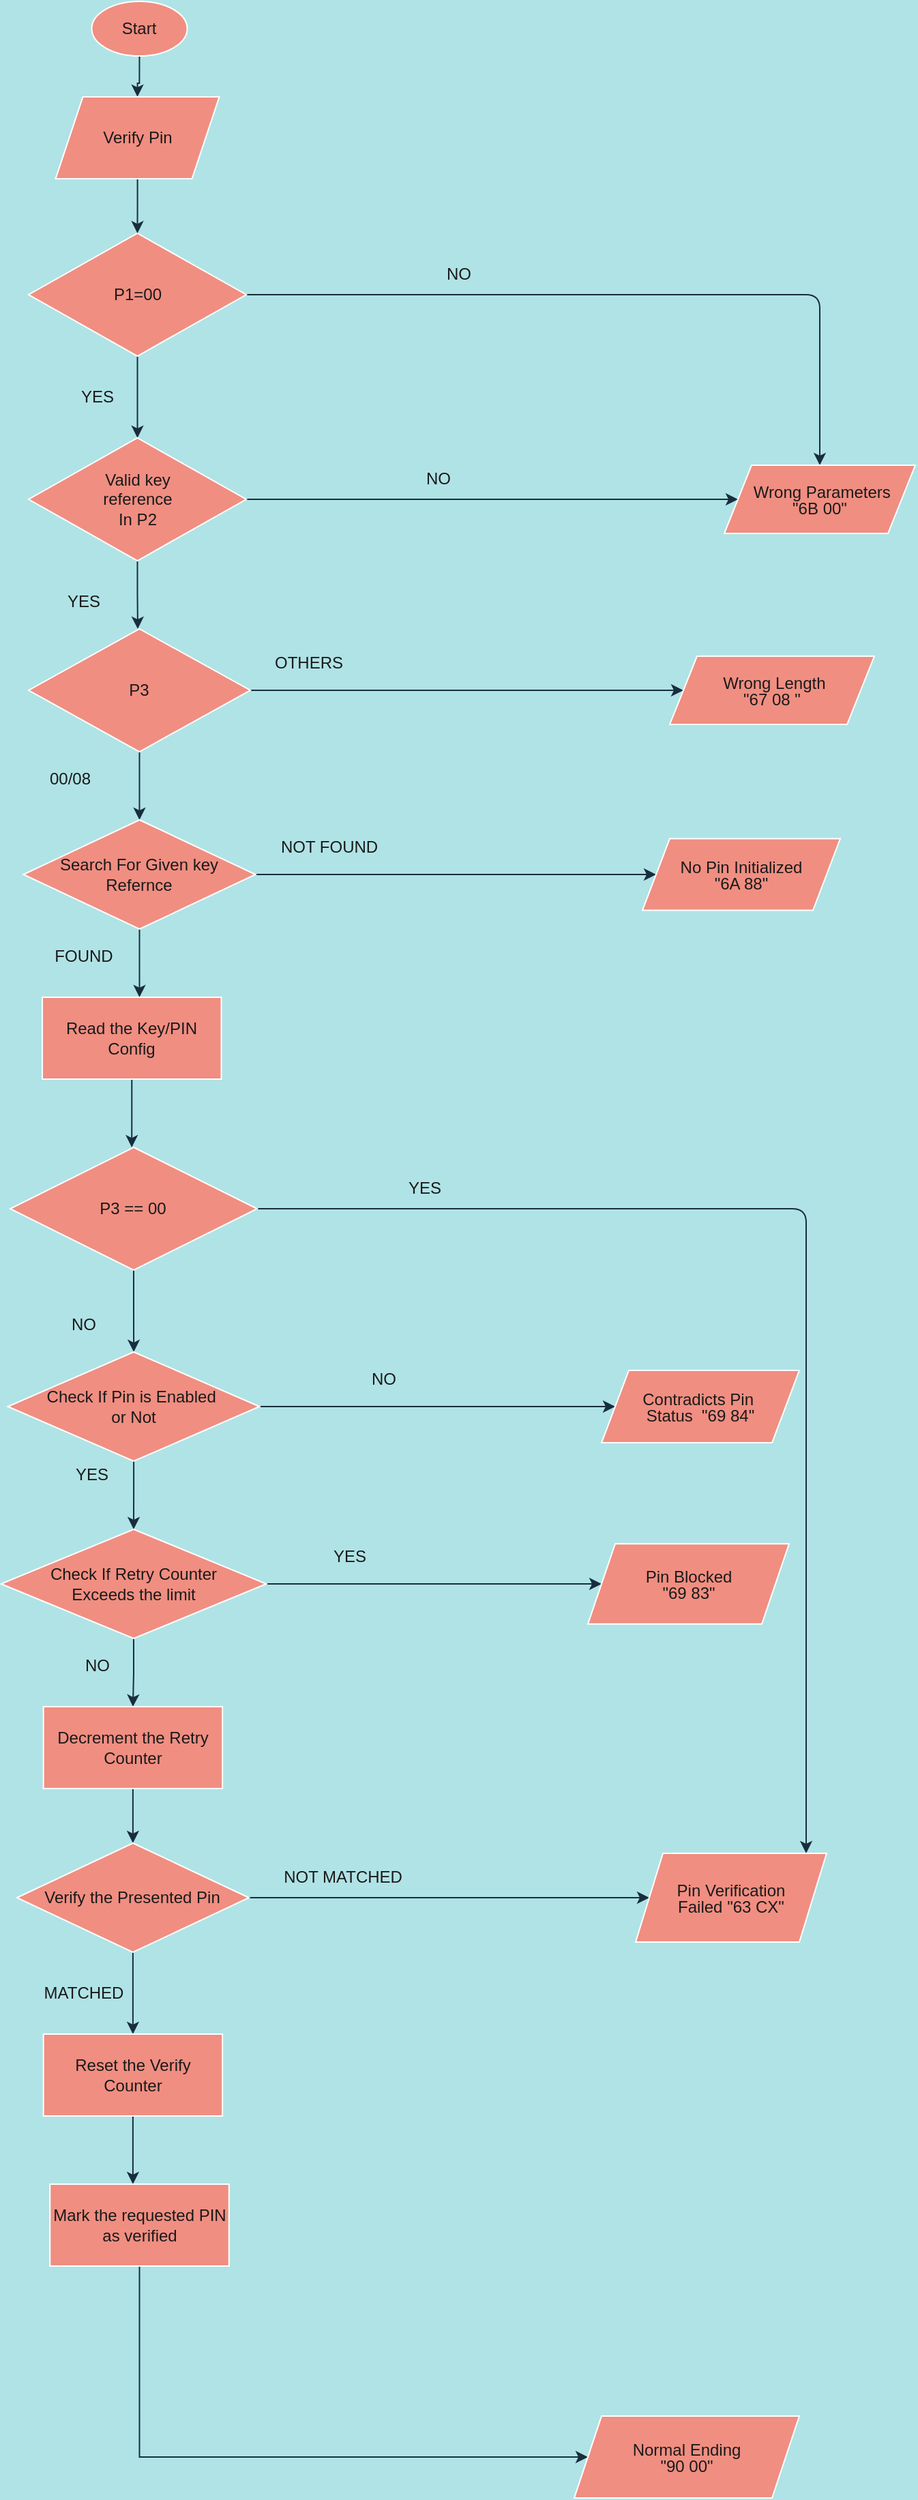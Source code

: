 <mxfile version="19.0.2" type="device"><diagram id="wH3V57ILsb_d1sSMPn5T" name="Page-1"><mxGraphModel dx="868" dy="1653" grid="1" gridSize="10" guides="1" tooltips="1" connect="1" arrows="1" fold="1" page="1" pageScale="1" pageWidth="850" pageHeight="1100" background="#B0E3E6" math="0" shadow="0"><root><mxCell id="0"/><mxCell id="1" parent="0"/><mxCell id="nigBYcQ2IU5iT01ZjO81-74" style="edgeStyle=orthogonalEdgeStyle;rounded=0;orthogonalLoop=1;jettySize=auto;html=1;entryX=0.5;entryY=0;entryDx=0;entryDy=0;strokeColor=#182E3E;fontColor=#1A1A1A;labelBackgroundColor=#B0E3E6;" parent="1" source="JclT7R25nVq0ia1mHHHF-3" target="nigBYcQ2IU5iT01ZjO81-73" edge="1"><mxGeometry relative="1" as="geometry"/></mxCell><mxCell id="JclT7R25nVq0ia1mHHHF-3" value="Start" style="ellipse;whiteSpace=wrap;html=1;fillColor=#F08E81;strokeColor=#FFFFFF;fontColor=#1A1A1A;" parent="1" vertex="1"><mxGeometry x="226.24" y="-40" width="70" height="40" as="geometry"/></mxCell><mxCell id="hLlPCf7oOf6aI9GhpU2K-47" value="" style="edgeStyle=orthogonalEdgeStyle;rounded=0;orthogonalLoop=1;jettySize=auto;html=1;strokeColor=#182E3E;fontColor=#1A1A1A;labelBackgroundColor=#B0E3E6;" parent="1" source="JclT7R25nVq0ia1mHHHF-4" target="hLlPCf7oOf6aI9GhpU2K-6" edge="1"><mxGeometry relative="1" as="geometry"/></mxCell><mxCell id="Z0FhEFa15uM0Oh3Cti5L-8" style="edgeStyle=orthogonalEdgeStyle;curved=0;rounded=1;sketch=0;orthogonalLoop=1;jettySize=auto;html=1;entryX=0.5;entryY=0;entryDx=0;entryDy=0;fontColor=#1A1A1A;strokeColor=#182E3E;labelBackgroundColor=#B0E3E6;" edge="1" parent="1" source="JclT7R25nVq0ia1mHHHF-4" target="hLlPCf7oOf6aI9GhpU2K-17"><mxGeometry relative="1" as="geometry"/></mxCell><mxCell id="JclT7R25nVq0ia1mHHHF-4" value="P1=00" style="rhombus;whiteSpace=wrap;html=1;fillColor=#F08E81;strokeColor=#FFFFFF;fontColor=#1A1A1A;" parent="1" vertex="1"><mxGeometry x="180" y="130" width="159.52" height="90" as="geometry"/></mxCell><mxCell id="hLlPCf7oOf6aI9GhpU2K-57" style="edgeStyle=orthogonalEdgeStyle;rounded=0;orthogonalLoop=1;jettySize=auto;html=1;strokeColor=#182E3E;fontColor=#1A1A1A;labelBackgroundColor=#B0E3E6;" parent="1" source="hLlPCf7oOf6aI9GhpU2K-6" edge="1"><mxGeometry relative="1" as="geometry"><mxPoint x="260" y="420" as="targetPoint"/></mxGeometry></mxCell><mxCell id="Z0FhEFa15uM0Oh3Cti5L-10" style="edgeStyle=orthogonalEdgeStyle;curved=0;rounded=1;sketch=0;orthogonalLoop=1;jettySize=auto;html=1;fontColor=#1A1A1A;strokeColor=#182E3E;labelBackgroundColor=#B0E3E6;" edge="1" parent="1" source="hLlPCf7oOf6aI9GhpU2K-6" target="hLlPCf7oOf6aI9GhpU2K-17"><mxGeometry relative="1" as="geometry"/></mxCell><mxCell id="hLlPCf7oOf6aI9GhpU2K-6" value="&lt;br&gt;&lt;br&gt;Valid key&lt;br&gt;reference&lt;br&gt;In P2&lt;br&gt;&lt;br&gt;&amp;nbsp;" style="rhombus;whiteSpace=wrap;html=1;fillColor=#F08E81;strokeColor=#FFFFFF;fontColor=#1A1A1A;" parent="1" vertex="1"><mxGeometry x="180" y="280" width="159.52" height="90" as="geometry"/></mxCell><mxCell id="hLlPCf7oOf6aI9GhpU2K-30" style="edgeStyle=orthogonalEdgeStyle;rounded=0;orthogonalLoop=1;jettySize=auto;html=1;entryX=0;entryY=0.5;entryDx=0;entryDy=0;strokeColor=#182E3E;fontColor=#1A1A1A;labelBackgroundColor=#B0E3E6;" parent="1" source="hLlPCf7oOf6aI9GhpU2K-12" target="hLlPCf7oOf6aI9GhpU2K-25" edge="1"><mxGeometry relative="1" as="geometry"/></mxCell><mxCell id="hLlPCf7oOf6aI9GhpU2K-56" style="edgeStyle=orthogonalEdgeStyle;rounded=0;orthogonalLoop=1;jettySize=auto;html=1;strokeColor=#182E3E;fontColor=#1A1A1A;labelBackgroundColor=#B0E3E6;" parent="1" source="hLlPCf7oOf6aI9GhpU2K-12" edge="1"><mxGeometry relative="1" as="geometry"><mxPoint x="261.245" y="560" as="targetPoint"/></mxGeometry></mxCell><mxCell id="hLlPCf7oOf6aI9GhpU2K-12" value="P3" style="rhombus;whiteSpace=wrap;html=1;fillColor=#F08E81;strokeColor=#FFFFFF;fontColor=#1A1A1A;" parent="1" vertex="1"><mxGeometry x="180" y="420" width="162.49" height="90" as="geometry"/></mxCell><mxCell id="hLlPCf7oOf6aI9GhpU2K-17" value="&lt;p style=&quot;line-height: 1;&quot;&gt;&amp;nbsp;Wrong Parameters&lt;br&gt;&quot;6B 00&quot;&lt;/p&gt;" style="shape=parallelogram;perimeter=parallelogramPerimeter;whiteSpace=wrap;html=1;fixedSize=1;fillColor=#F08E81;strokeColor=#FFFFFF;fontColor=#1A1A1A;" parent="1" vertex="1"><mxGeometry x="690" y="300" width="140" height="50" as="geometry"/></mxCell><mxCell id="hLlPCf7oOf6aI9GhpU2K-25" value="&lt;p style=&quot;line-height: 1;&quot;&gt;&amp;nbsp;Wrong Length&lt;br&gt;&quot;67 08 &quot;&lt;/p&gt;" style="shape=parallelogram;perimeter=parallelogramPerimeter;whiteSpace=wrap;html=1;fixedSize=1;fillColor=#F08E81;strokeColor=#FFFFFF;fontColor=#1A1A1A;" parent="1" vertex="1"><mxGeometry x="650" y="440" width="150" height="50" as="geometry"/></mxCell><mxCell id="hLlPCf7oOf6aI9GhpU2K-22" value="OTHERS" style="text;html=1;align=center;verticalAlign=middle;resizable=0;points=[];autosize=1;strokeColor=none;fillColor=none;fontColor=#1A1A1A;" parent="1" vertex="1"><mxGeometry x="350" y="430" width="70" height="30" as="geometry"/></mxCell><mxCell id="hLlPCf7oOf6aI9GhpU2K-41" value="YES" style="text;html=1;align=center;verticalAlign=middle;resizable=0;points=[];autosize=1;strokeColor=none;fillColor=none;fontColor=#1A1A1A;" parent="1" vertex="1"><mxGeometry x="200" y="390" width="40" height="20" as="geometry"/></mxCell><mxCell id="hLlPCf7oOf6aI9GhpU2K-68" style="edgeStyle=orthogonalEdgeStyle;rounded=0;orthogonalLoop=1;jettySize=auto;html=1;strokeColor=#182E3E;fontColor=#1A1A1A;labelBackgroundColor=#B0E3E6;" parent="1" source="hLlPCf7oOf6aI9GhpU2K-45" edge="1"><mxGeometry relative="1" as="geometry"><mxPoint x="261.25" y="690" as="targetPoint"/></mxGeometry></mxCell><mxCell id="hLlPCf7oOf6aI9GhpU2K-74" style="edgeStyle=orthogonalEdgeStyle;rounded=0;orthogonalLoop=1;jettySize=auto;html=1;entryX=0;entryY=0.5;entryDx=0;entryDy=0;strokeColor=#182E3E;fontColor=#1A1A1A;labelBackgroundColor=#B0E3E6;" parent="1" source="hLlPCf7oOf6aI9GhpU2K-45" target="hLlPCf7oOf6aI9GhpU2K-66" edge="1"><mxGeometry relative="1" as="geometry"/></mxCell><mxCell id="hLlPCf7oOf6aI9GhpU2K-45" value="Search For Given key Refernce" style="rhombus;whiteSpace=wrap;html=1;fillColor=#F08E81;strokeColor=#FFFFFF;fontColor=#1A1A1A;" parent="1" vertex="1"><mxGeometry x="176.2" y="560" width="170.1" height="80" as="geometry"/></mxCell><mxCell id="hLlPCf7oOf6aI9GhpU2K-59" value="YES" style="text;html=1;align=center;verticalAlign=middle;resizable=0;points=[];autosize=1;strokeColor=none;fillColor=none;fontColor=#1A1A1A;" parent="1" vertex="1"><mxGeometry x="210" y="240" width="40" height="20" as="geometry"/></mxCell><mxCell id="hLlPCf7oOf6aI9GhpU2K-66" value="&lt;p style=&quot;line-height: 1;&quot;&gt;No Pin Initialized&lt;br&gt;&quot;6A 88&quot;&lt;/p&gt;" style="shape=parallelogram;perimeter=parallelogramPerimeter;whiteSpace=wrap;html=1;fixedSize=1;fillColor=#F08E81;strokeColor=#FFFFFF;fontColor=#1A1A1A;" parent="1" vertex="1"><mxGeometry x="630" y="573.75" width="145" height="52.5" as="geometry"/></mxCell><mxCell id="hLlPCf7oOf6aI9GhpU2K-75" value="NOT FOUND" style="text;html=1;align=center;verticalAlign=middle;resizable=0;points=[];autosize=1;strokeColor=none;fillColor=none;fontColor=#1A1A1A;" parent="1" vertex="1"><mxGeometry x="355" y="565" width="90" height="30" as="geometry"/></mxCell><mxCell id="hLlPCf7oOf6aI9GhpU2K-76" value="FOUND" style="text;html=1;align=center;verticalAlign=middle;resizable=0;points=[];autosize=1;strokeColor=none;fillColor=none;fontColor=#1A1A1A;" parent="1" vertex="1"><mxGeometry x="185" y="645" width="70" height="30" as="geometry"/></mxCell><mxCell id="nigBYcQ2IU5iT01ZjO81-9" style="edgeStyle=orthogonalEdgeStyle;rounded=0;orthogonalLoop=1;jettySize=auto;html=1;strokeColor=#182E3E;fontColor=#1A1A1A;labelBackgroundColor=#B0E3E6;" parent="1" source="hLlPCf7oOf6aI9GhpU2K-77" edge="1"><mxGeometry relative="1" as="geometry"><mxPoint x="255.6" y="800.017" as="targetPoint"/></mxGeometry></mxCell><mxCell id="hLlPCf7oOf6aI9GhpU2K-77" value="Read the Key/PIN Config" style="rounded=0;whiteSpace=wrap;html=1;fillColor=#F08E81;strokeColor=#FFFFFF;fontColor=#1A1A1A;" parent="1" vertex="1"><mxGeometry x="190" y="690" width="131.25" height="60" as="geometry"/></mxCell><mxCell id="nigBYcQ2IU5iT01ZjO81-64" style="edgeStyle=orthogonalEdgeStyle;rounded=0;orthogonalLoop=1;jettySize=auto;html=1;strokeColor=#182E3E;fontColor=#1A1A1A;labelBackgroundColor=#B0E3E6;" parent="1" source="nigBYcQ2IU5iT01ZjO81-13" target="nigBYcQ2IU5iT01ZjO81-19" edge="1"><mxGeometry relative="1" as="geometry"/></mxCell><mxCell id="Z0FhEFa15uM0Oh3Cti5L-6" style="edgeStyle=orthogonalEdgeStyle;curved=0;rounded=1;sketch=0;orthogonalLoop=1;jettySize=auto;html=1;fontColor=#1A1A1A;strokeColor=#182E3E;labelBackgroundColor=#B0E3E6;" edge="1" parent="1" source="nigBYcQ2IU5iT01ZjO81-13" target="nigBYcQ2IU5iT01ZjO81-30"><mxGeometry relative="1" as="geometry"><mxPoint x="780" y="1370" as="targetPoint"/><Array as="points"><mxPoint x="750" y="845"/><mxPoint x="750" y="1350"/></Array></mxGeometry></mxCell><mxCell id="nigBYcQ2IU5iT01ZjO81-13" value="P3 == 00" style="rhombus;whiteSpace=wrap;html=1;fillColor=#F08E81;strokeColor=#FFFFFF;fontColor=#1A1A1A;" parent="1" vertex="1"><mxGeometry x="166.49" y="800" width="181" height="90" as="geometry"/></mxCell><mxCell id="nigBYcQ2IU5iT01ZjO81-17" style="edgeStyle=orthogonalEdgeStyle;rounded=0;orthogonalLoop=1;jettySize=auto;html=1;entryX=0;entryY=0.5;entryDx=0;entryDy=0;strokeColor=#182E3E;fontColor=#1A1A1A;labelBackgroundColor=#B0E3E6;" parent="1" source="nigBYcQ2IU5iT01ZjO81-19" target="nigBYcQ2IU5iT01ZjO81-23" edge="1"><mxGeometry relative="1" as="geometry"/></mxCell><mxCell id="nigBYcQ2IU5iT01ZjO81-18" style="edgeStyle=orthogonalEdgeStyle;rounded=0;orthogonalLoop=1;jettySize=auto;html=1;entryX=0.5;entryY=0;entryDx=0;entryDy=0;strokeColor=#182E3E;fontColor=#1A1A1A;labelBackgroundColor=#B0E3E6;" parent="1" source="nigBYcQ2IU5iT01ZjO81-19" target="nigBYcQ2IU5iT01ZjO81-22" edge="1"><mxGeometry relative="1" as="geometry"/></mxCell><mxCell id="nigBYcQ2IU5iT01ZjO81-19" value="Check If Pin is Enabled&amp;nbsp;&lt;br&gt;or Not" style="rhombus;whiteSpace=wrap;html=1;fillColor=#F08E81;strokeColor=#FFFFFF;fontColor=#1A1A1A;" parent="1" vertex="1"><mxGeometry x="164.75" y="950" width="184.48" height="80" as="geometry"/></mxCell><mxCell id="nigBYcQ2IU5iT01ZjO81-21" style="edgeStyle=orthogonalEdgeStyle;rounded=0;orthogonalLoop=1;jettySize=auto;html=1;strokeColor=#182E3E;fontColor=#1A1A1A;labelBackgroundColor=#B0E3E6;" parent="1" source="nigBYcQ2IU5iT01ZjO81-22" target="nigBYcQ2IU5iT01ZjO81-24" edge="1"><mxGeometry relative="1" as="geometry"/></mxCell><mxCell id="0sA-mM___TEJu2TlRLgy-3" style="edgeStyle=orthogonalEdgeStyle;rounded=0;orthogonalLoop=1;jettySize=auto;html=1;exitX=0.5;exitY=1;exitDx=0;exitDy=0;entryX=0.5;entryY=0;entryDx=0;entryDy=0;strokeColor=#182E3E;fontColor=#1A1A1A;labelBackgroundColor=#B0E3E6;" parent="1" source="nigBYcQ2IU5iT01ZjO81-22" target="nigBYcQ2IU5iT01ZjO81-26" edge="1"><mxGeometry relative="1" as="geometry"/></mxCell><mxCell id="nigBYcQ2IU5iT01ZjO81-22" value="Check If Retry Counter&lt;br&gt;Exceeds the limit" style="rhombus;whiteSpace=wrap;html=1;fillColor=#F08E81;strokeColor=#FFFFFF;fontColor=#1A1A1A;" parent="1" vertex="1"><mxGeometry x="159.75" y="1080" width="194.48" height="80" as="geometry"/></mxCell><mxCell id="nigBYcQ2IU5iT01ZjO81-23" value="&lt;p style=&quot;line-height: 1;&quot;&gt;Contradicts Pin&amp;nbsp;&lt;br&gt;Status&amp;nbsp; &quot;69 84&quot;&lt;/p&gt;" style="shape=parallelogram;perimeter=parallelogramPerimeter;whiteSpace=wrap;html=1;fixedSize=1;fillColor=#F08E81;strokeColor=#FFFFFF;fontColor=#1A1A1A;" parent="1" vertex="1"><mxGeometry x="600" y="963.48" width="145" height="53.04" as="geometry"/></mxCell><mxCell id="nigBYcQ2IU5iT01ZjO81-24" value="&lt;p style=&quot;line-height: 1;&quot;&gt;Pin Blocked&lt;br&gt;&quot;69 83&quot;&lt;/p&gt;" style="shape=parallelogram;perimeter=parallelogramPerimeter;whiteSpace=wrap;html=1;fixedSize=1;fillColor=#F08E81;strokeColor=#FFFFFF;fontColor=#1A1A1A;" parent="1" vertex="1"><mxGeometry x="590" y="1090.63" width="147.5" height="58.75" as="geometry"/></mxCell><mxCell id="nigBYcQ2IU5iT01ZjO81-59" style="edgeStyle=orthogonalEdgeStyle;rounded=0;orthogonalLoop=1;jettySize=auto;html=1;entryX=0.5;entryY=0;entryDx=0;entryDy=0;strokeColor=#182E3E;fontColor=#1A1A1A;labelBackgroundColor=#B0E3E6;" parent="1" source="nigBYcQ2IU5iT01ZjO81-26" target="nigBYcQ2IU5iT01ZjO81-29" edge="1"><mxGeometry relative="1" as="geometry"/></mxCell><mxCell id="nigBYcQ2IU5iT01ZjO81-26" value="Decrement the Retry Counter" style="rounded=0;whiteSpace=wrap;html=1;fillColor=#F08E81;strokeColor=#FFFFFF;fontColor=#1A1A1A;" parent="1" vertex="1"><mxGeometry x="190.83" y="1210" width="131.25" height="60" as="geometry"/></mxCell><mxCell id="nigBYcQ2IU5iT01ZjO81-27" style="edgeStyle=orthogonalEdgeStyle;rounded=0;orthogonalLoop=1;jettySize=auto;html=1;entryX=0;entryY=0.5;entryDx=0;entryDy=0;strokeColor=#182E3E;fontColor=#1A1A1A;labelBackgroundColor=#B0E3E6;" parent="1" source="nigBYcQ2IU5iT01ZjO81-29" target="nigBYcQ2IU5iT01ZjO81-30" edge="1"><mxGeometry relative="1" as="geometry"/></mxCell><mxCell id="0sA-mM___TEJu2TlRLgy-2" style="edgeStyle=orthogonalEdgeStyle;rounded=0;orthogonalLoop=1;jettySize=auto;html=1;exitX=0.5;exitY=1;exitDx=0;exitDy=0;entryX=0.5;entryY=0;entryDx=0;entryDy=0;strokeColor=#182E3E;fontColor=#1A1A1A;labelBackgroundColor=#B0E3E6;" parent="1" source="nigBYcQ2IU5iT01ZjO81-29" target="nigBYcQ2IU5iT01ZjO81-32" edge="1"><mxGeometry relative="1" as="geometry"/></mxCell><mxCell id="nigBYcQ2IU5iT01ZjO81-29" value="Verify the Presented Pin" style="rhombus;whiteSpace=wrap;html=1;fillColor=#F08E81;strokeColor=#FFFFFF;fontColor=#1A1A1A;" parent="1" vertex="1"><mxGeometry x="171.4" y="1310" width="170.1" height="80" as="geometry"/></mxCell><mxCell id="nigBYcQ2IU5iT01ZjO81-30" value="&lt;p style=&quot;line-height: 1;&quot;&gt;&lt;span style=&quot;&quot;&gt;Pin Verification&lt;/span&gt;&lt;br style=&quot;&quot;&gt;&lt;span style=&quot;&quot;&gt;Failed&amp;nbsp;&lt;/span&gt;&quot;63 CX&quot;&lt;/p&gt;" style="shape=parallelogram;perimeter=parallelogramPerimeter;whiteSpace=wrap;html=1;fixedSize=1;fillColor=#F08E81;strokeColor=#FFFFFF;fontColor=#1A1A1A;" parent="1" vertex="1"><mxGeometry x="625" y="1317.5" width="140" height="65" as="geometry"/></mxCell><mxCell id="nigBYcQ2IU5iT01ZjO81-63" style="edgeStyle=orthogonalEdgeStyle;rounded=0;orthogonalLoop=1;jettySize=auto;html=1;strokeColor=#182E3E;fontColor=#1A1A1A;labelBackgroundColor=#B0E3E6;" parent="1" source="nigBYcQ2IU5iT01ZjO81-32" edge="1"><mxGeometry relative="1" as="geometry"><mxPoint x="256.455" y="1560" as="targetPoint"/></mxGeometry></mxCell><mxCell id="nigBYcQ2IU5iT01ZjO81-32" value="Reset the Verify Counter" style="rounded=0;whiteSpace=wrap;html=1;fillColor=#F08E81;strokeColor=#FFFFFF;fontColor=#1A1A1A;" parent="1" vertex="1"><mxGeometry x="190.83" y="1450" width="131.25" height="60" as="geometry"/></mxCell><mxCell id="nigBYcQ2IU5iT01ZjO81-33" value="NO" style="text;html=1;align=center;verticalAlign=middle;resizable=0;points=[];autosize=1;strokeColor=none;fillColor=none;fontColor=#1A1A1A;" parent="1" vertex="1"><mxGeometry x="425" y="960" width="30" height="20" as="geometry"/></mxCell><mxCell id="nigBYcQ2IU5iT01ZjO81-34" value="YES" style="text;html=1;align=center;verticalAlign=middle;resizable=0;points=[];autosize=1;strokeColor=none;fillColor=none;fontColor=#1A1A1A;" parent="1" vertex="1"><mxGeometry x="206.22" y="1030" width="40" height="20" as="geometry"/></mxCell><mxCell id="nigBYcQ2IU5iT01ZjO81-35" value="YES" style="text;html=1;align=center;verticalAlign=middle;resizable=0;points=[];autosize=1;strokeColor=none;fillColor=none;fontColor=#1A1A1A;" parent="1" vertex="1"><mxGeometry x="390" y="1085" width="50" height="30" as="geometry"/></mxCell><mxCell id="nigBYcQ2IU5iT01ZjO81-36" value="NOT MATCHED" style="text;html=1;align=center;verticalAlign=middle;resizable=0;points=[];autosize=1;strokeColor=none;fillColor=none;fontColor=#1A1A1A;" parent="1" vertex="1"><mxGeometry x="355" y="1320" width="110" height="30" as="geometry"/></mxCell><mxCell id="nigBYcQ2IU5iT01ZjO81-68" value="NO" style="text;html=1;align=center;verticalAlign=middle;resizable=0;points=[];autosize=1;strokeColor=none;fillColor=none;fontColor=#1A1A1A;" parent="1" vertex="1"><mxGeometry x="200" y="915" width="40" height="30" as="geometry"/></mxCell><mxCell id="nigBYcQ2IU5iT01ZjO81-69" value="NO" style="text;html=1;align=center;verticalAlign=middle;resizable=0;points=[];autosize=1;strokeColor=none;fillColor=none;fontColor=#1A1A1A;" parent="1" vertex="1"><mxGeometry x="210" y="1165" width="40" height="30" as="geometry"/></mxCell><mxCell id="nigBYcQ2IU5iT01ZjO81-70" value="MATCHED" style="text;html=1;align=center;verticalAlign=middle;resizable=0;points=[];autosize=1;strokeColor=none;fillColor=none;fontColor=#1A1A1A;" parent="1" vertex="1"><mxGeometry x="180" y="1405" width="80" height="30" as="geometry"/></mxCell><mxCell id="nigBYcQ2IU5iT01ZjO81-72" value="00/08" style="text;html=1;align=center;verticalAlign=middle;resizable=0;points=[];autosize=1;strokeColor=none;fillColor=none;fontColor=#1A1A1A;" parent="1" vertex="1"><mxGeometry x="185" y="515" width="50" height="30" as="geometry"/></mxCell><mxCell id="nigBYcQ2IU5iT01ZjO81-75" style="edgeStyle=orthogonalEdgeStyle;rounded=0;orthogonalLoop=1;jettySize=auto;html=1;strokeColor=#182E3E;fontColor=#1A1A1A;labelBackgroundColor=#B0E3E6;" parent="1" source="nigBYcQ2IU5iT01ZjO81-73" target="JclT7R25nVq0ia1mHHHF-4" edge="1"><mxGeometry relative="1" as="geometry"/></mxCell><mxCell id="nigBYcQ2IU5iT01ZjO81-73" value="Verify Pin" style="shape=parallelogram;perimeter=parallelogramPerimeter;whiteSpace=wrap;html=1;fixedSize=1;fillColor=#F08E81;strokeColor=#FFFFFF;fontColor=#1A1A1A;" parent="1" vertex="1"><mxGeometry x="199.76" y="30" width="120" height="60" as="geometry"/></mxCell><mxCell id="Z0FhEFa15uM0Oh3Cti5L-5" style="edgeStyle=orthogonalEdgeStyle;rounded=0;orthogonalLoop=1;jettySize=auto;html=1;strokeColor=#182E3E;fontColor=#1A1A1A;labelBackgroundColor=#B0E3E6;" edge="1" parent="1" source="Z0FhEFa15uM0Oh3Cti5L-1" target="Z0FhEFa15uM0Oh3Cti5L-2"><mxGeometry relative="1" as="geometry"><mxPoint x="600" y="1760" as="targetPoint"/><Array as="points"><mxPoint x="261" y="1760"/></Array></mxGeometry></mxCell><mxCell id="Z0FhEFa15uM0Oh3Cti5L-1" value="Mark the requested PIN as verified" style="rounded=0;whiteSpace=wrap;html=1;fillColor=#F08E81;strokeColor=#FFFFFF;fontColor=#1A1A1A;" vertex="1" parent="1"><mxGeometry x="195.63" y="1560" width="131.25" height="60" as="geometry"/></mxCell><mxCell id="Z0FhEFa15uM0Oh3Cti5L-2" value="&lt;p style=&quot;line-height: 1;&quot;&gt;Normal Ending&lt;br&gt;&quot;90 00&quot;&lt;/p&gt;" style="shape=parallelogram;perimeter=parallelogramPerimeter;whiteSpace=wrap;html=1;fixedSize=1;fillColor=#F08E81;strokeColor=#FFFFFF;fontColor=#1A1A1A;" vertex="1" parent="1"><mxGeometry x="580" y="1730" width="165" height="60" as="geometry"/></mxCell><mxCell id="Z0FhEFa15uM0Oh3Cti5L-7" value="YES" style="text;html=1;align=center;verticalAlign=middle;resizable=0;points=[];autosize=1;strokeColor=none;fillColor=none;fontColor=#1A1A1A;" vertex="1" parent="1"><mxGeometry x="450" y="820" width="40" height="20" as="geometry"/></mxCell><mxCell id="Z0FhEFa15uM0Oh3Cti5L-9" value="NO" style="text;html=1;align=center;verticalAlign=middle;resizable=0;points=[];autosize=1;strokeColor=none;fillColor=none;fontColor=#1A1A1A;" vertex="1" parent="1"><mxGeometry x="480" y="150" width="30" height="20" as="geometry"/></mxCell><mxCell id="Z0FhEFa15uM0Oh3Cti5L-11" value="NO" style="text;html=1;align=center;verticalAlign=middle;resizable=0;points=[];autosize=1;strokeColor=none;fillColor=none;fontColor=#1A1A1A;" vertex="1" parent="1"><mxGeometry x="465" y="300" width="30" height="20" as="geometry"/></mxCell></root></mxGraphModel></diagram></mxfile>
